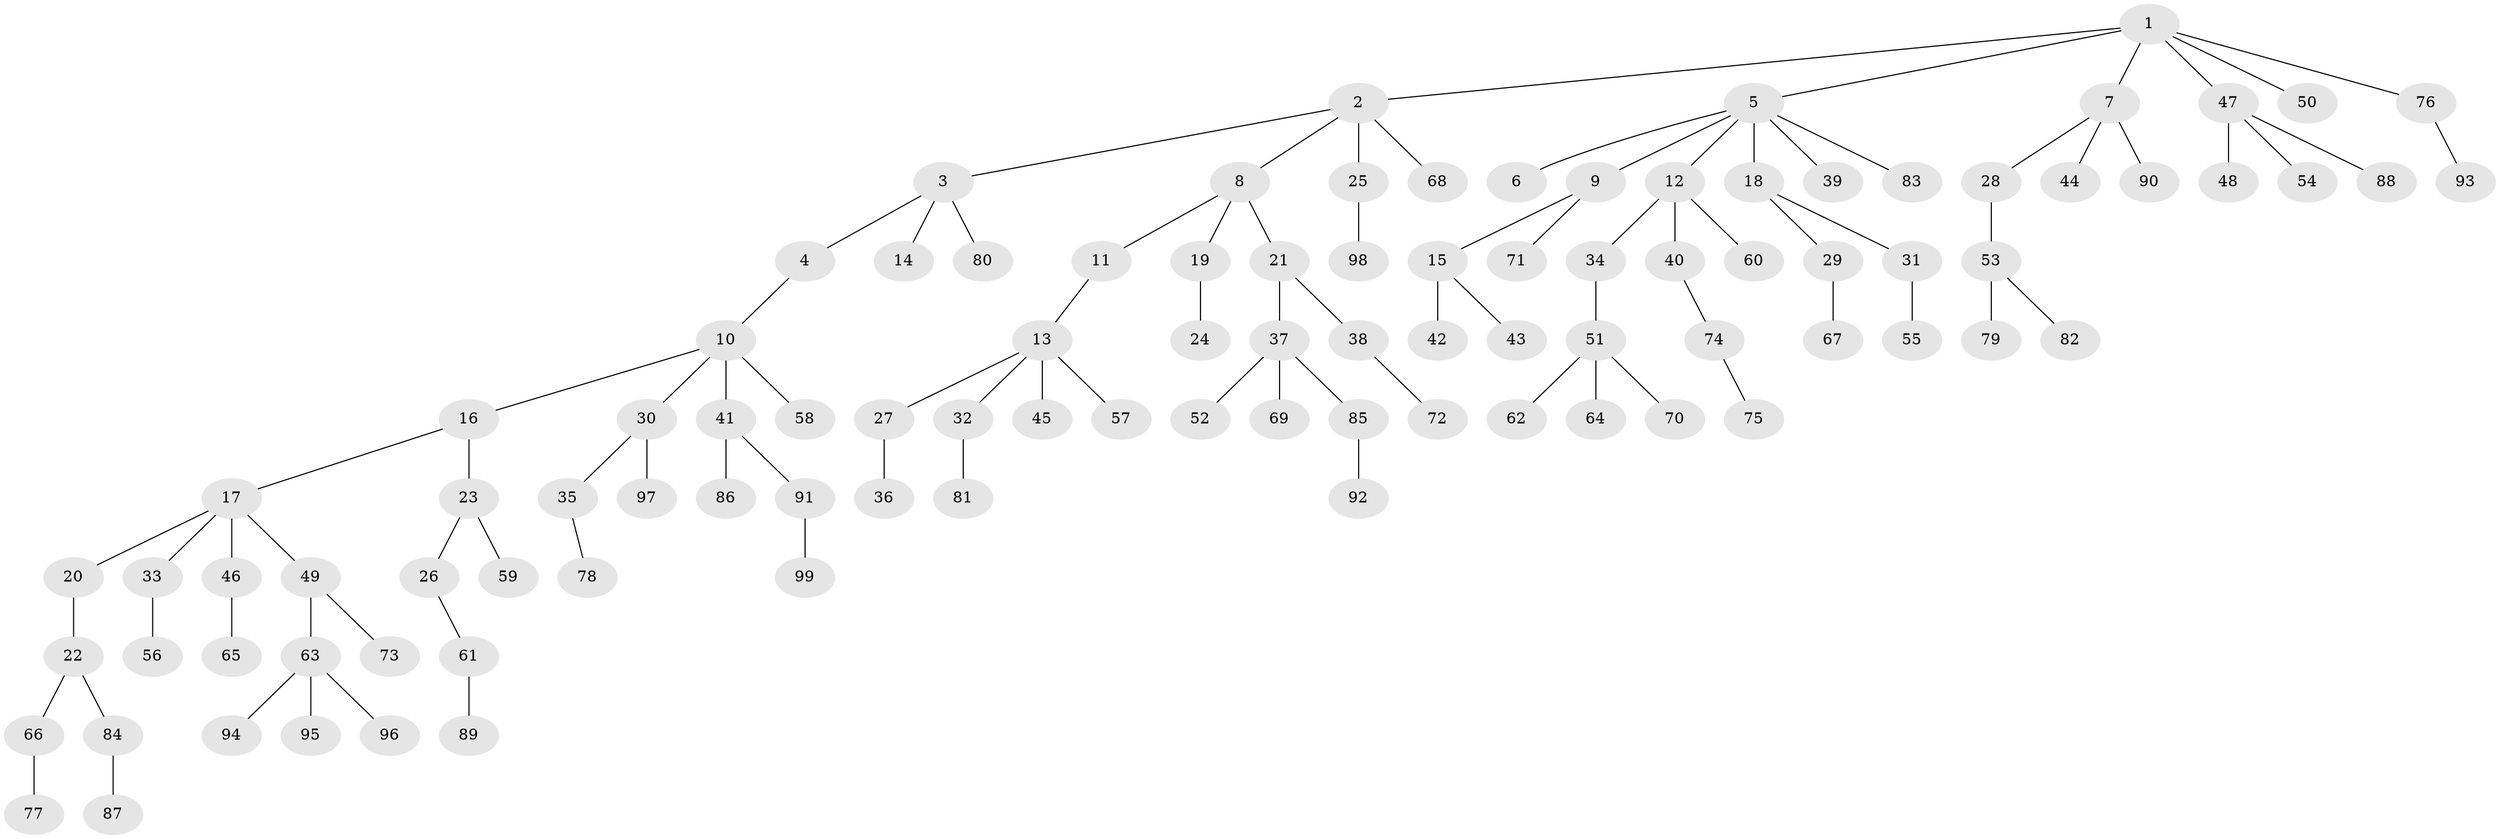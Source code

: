 // coarse degree distribution, {5: 0.05, 2: 0.25, 3: 0.175, 1: 0.475, 4: 0.05}
// Generated by graph-tools (version 1.1) at 2025/37/03/04/25 23:37:16]
// undirected, 99 vertices, 98 edges
graph export_dot {
  node [color=gray90,style=filled];
  1;
  2;
  3;
  4;
  5;
  6;
  7;
  8;
  9;
  10;
  11;
  12;
  13;
  14;
  15;
  16;
  17;
  18;
  19;
  20;
  21;
  22;
  23;
  24;
  25;
  26;
  27;
  28;
  29;
  30;
  31;
  32;
  33;
  34;
  35;
  36;
  37;
  38;
  39;
  40;
  41;
  42;
  43;
  44;
  45;
  46;
  47;
  48;
  49;
  50;
  51;
  52;
  53;
  54;
  55;
  56;
  57;
  58;
  59;
  60;
  61;
  62;
  63;
  64;
  65;
  66;
  67;
  68;
  69;
  70;
  71;
  72;
  73;
  74;
  75;
  76;
  77;
  78;
  79;
  80;
  81;
  82;
  83;
  84;
  85;
  86;
  87;
  88;
  89;
  90;
  91;
  92;
  93;
  94;
  95;
  96;
  97;
  98;
  99;
  1 -- 2;
  1 -- 5;
  1 -- 7;
  1 -- 47;
  1 -- 50;
  1 -- 76;
  2 -- 3;
  2 -- 8;
  2 -- 25;
  2 -- 68;
  3 -- 4;
  3 -- 14;
  3 -- 80;
  4 -- 10;
  5 -- 6;
  5 -- 9;
  5 -- 12;
  5 -- 18;
  5 -- 39;
  5 -- 83;
  7 -- 28;
  7 -- 44;
  7 -- 90;
  8 -- 11;
  8 -- 19;
  8 -- 21;
  9 -- 15;
  9 -- 71;
  10 -- 16;
  10 -- 30;
  10 -- 41;
  10 -- 58;
  11 -- 13;
  12 -- 34;
  12 -- 40;
  12 -- 60;
  13 -- 27;
  13 -- 32;
  13 -- 45;
  13 -- 57;
  15 -- 42;
  15 -- 43;
  16 -- 17;
  16 -- 23;
  17 -- 20;
  17 -- 33;
  17 -- 46;
  17 -- 49;
  18 -- 29;
  18 -- 31;
  19 -- 24;
  20 -- 22;
  21 -- 37;
  21 -- 38;
  22 -- 66;
  22 -- 84;
  23 -- 26;
  23 -- 59;
  25 -- 98;
  26 -- 61;
  27 -- 36;
  28 -- 53;
  29 -- 67;
  30 -- 35;
  30 -- 97;
  31 -- 55;
  32 -- 81;
  33 -- 56;
  34 -- 51;
  35 -- 78;
  37 -- 52;
  37 -- 69;
  37 -- 85;
  38 -- 72;
  40 -- 74;
  41 -- 86;
  41 -- 91;
  46 -- 65;
  47 -- 48;
  47 -- 54;
  47 -- 88;
  49 -- 63;
  49 -- 73;
  51 -- 62;
  51 -- 64;
  51 -- 70;
  53 -- 79;
  53 -- 82;
  61 -- 89;
  63 -- 94;
  63 -- 95;
  63 -- 96;
  66 -- 77;
  74 -- 75;
  76 -- 93;
  84 -- 87;
  85 -- 92;
  91 -- 99;
}
